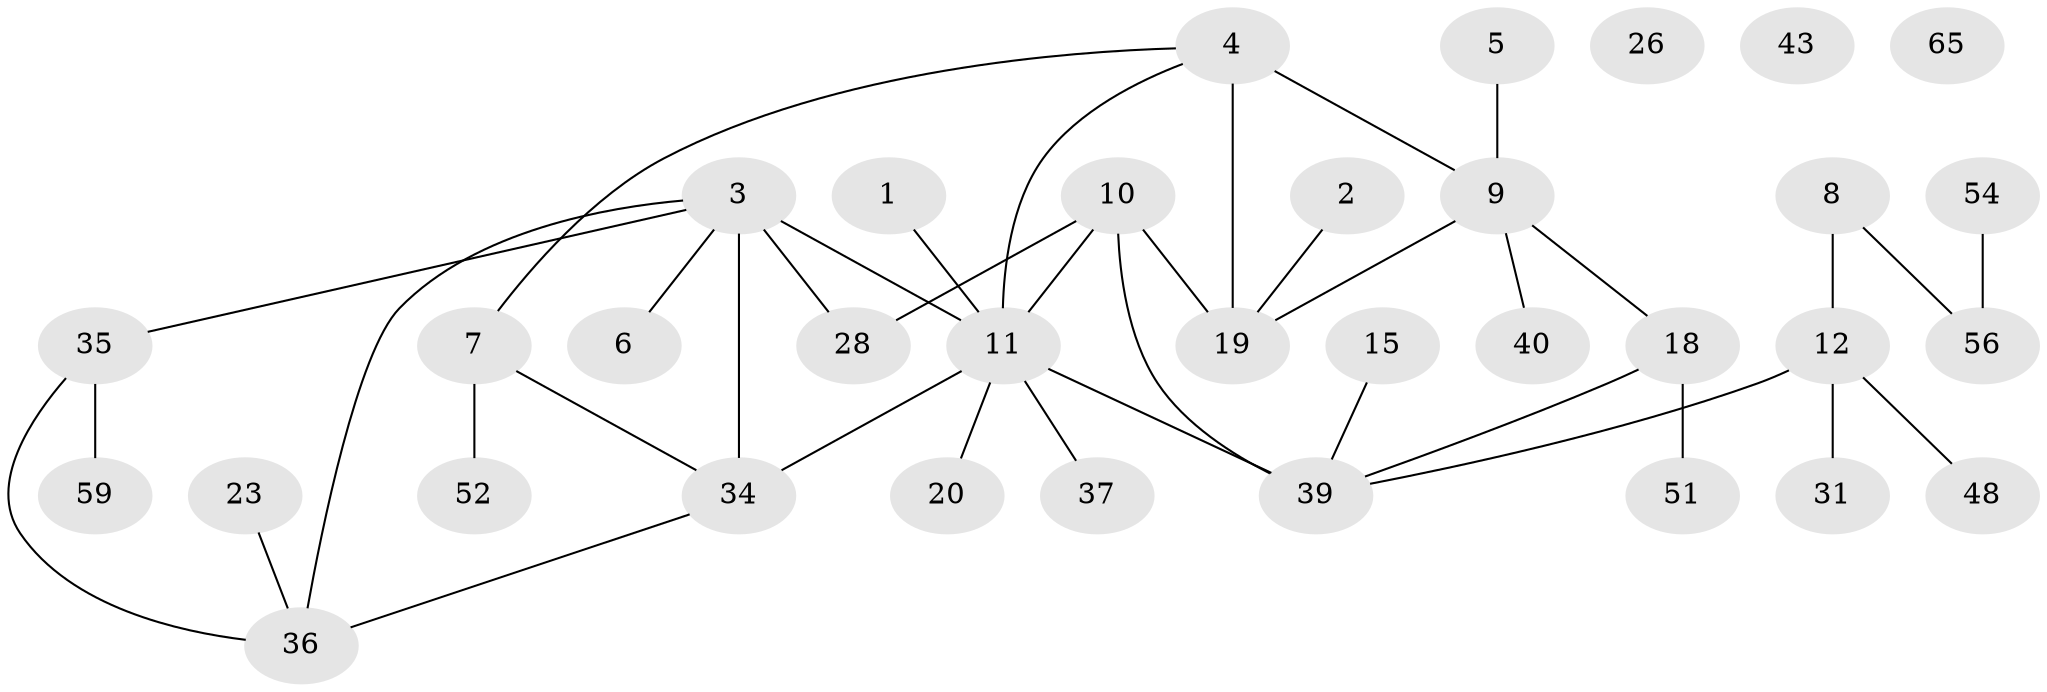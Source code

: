 // original degree distribution, {1: 0.25, 4: 0.16176470588235295, 2: 0.29411764705882354, 3: 0.17647058823529413, 5: 0.07352941176470588, 0: 0.04411764705882353}
// Generated by graph-tools (version 1.1) at 2025/16/03/04/25 18:16:41]
// undirected, 34 vertices, 39 edges
graph export_dot {
graph [start="1"]
  node [color=gray90,style=filled];
  1;
  2;
  3 [super="+67+22+14"];
  4 [super="+17+64+21"];
  5 [super="+41"];
  6;
  7 [super="+29"];
  8;
  9 [super="+13+30"];
  10 [super="+45"];
  11 [super="+68+25+46+42"];
  12 [super="+32"];
  15;
  18 [super="+50"];
  19 [super="+47+62"];
  20 [super="+38"];
  23 [super="+53"];
  26;
  28;
  31;
  34 [super="+55"];
  35;
  36;
  37;
  39 [super="+60+61"];
  40 [super="+63"];
  43;
  48;
  51 [super="+57"];
  52;
  54;
  56;
  59;
  65;
  1 -- 11;
  2 -- 19;
  3 -- 11;
  3 -- 36;
  3 -- 35;
  3 -- 28;
  3 -- 6;
  3 -- 34 [weight=2];
  4 -- 7;
  4 -- 11 [weight=2];
  4 -- 19;
  4 -- 9 [weight=3];
  5 -- 9;
  7 -- 52;
  7 -- 34;
  8 -- 56;
  8 -- 12;
  9 -- 19 [weight=3];
  9 -- 40;
  9 -- 18;
  10 -- 28;
  10 -- 39;
  10 -- 19;
  10 -- 11;
  11 -- 34;
  11 -- 20;
  11 -- 39 [weight=2];
  11 -- 37;
  12 -- 39;
  12 -- 48;
  12 -- 31;
  15 -- 39;
  18 -- 51;
  18 -- 39;
  23 -- 36;
  34 -- 36;
  35 -- 36;
  35 -- 59;
  54 -- 56;
}
